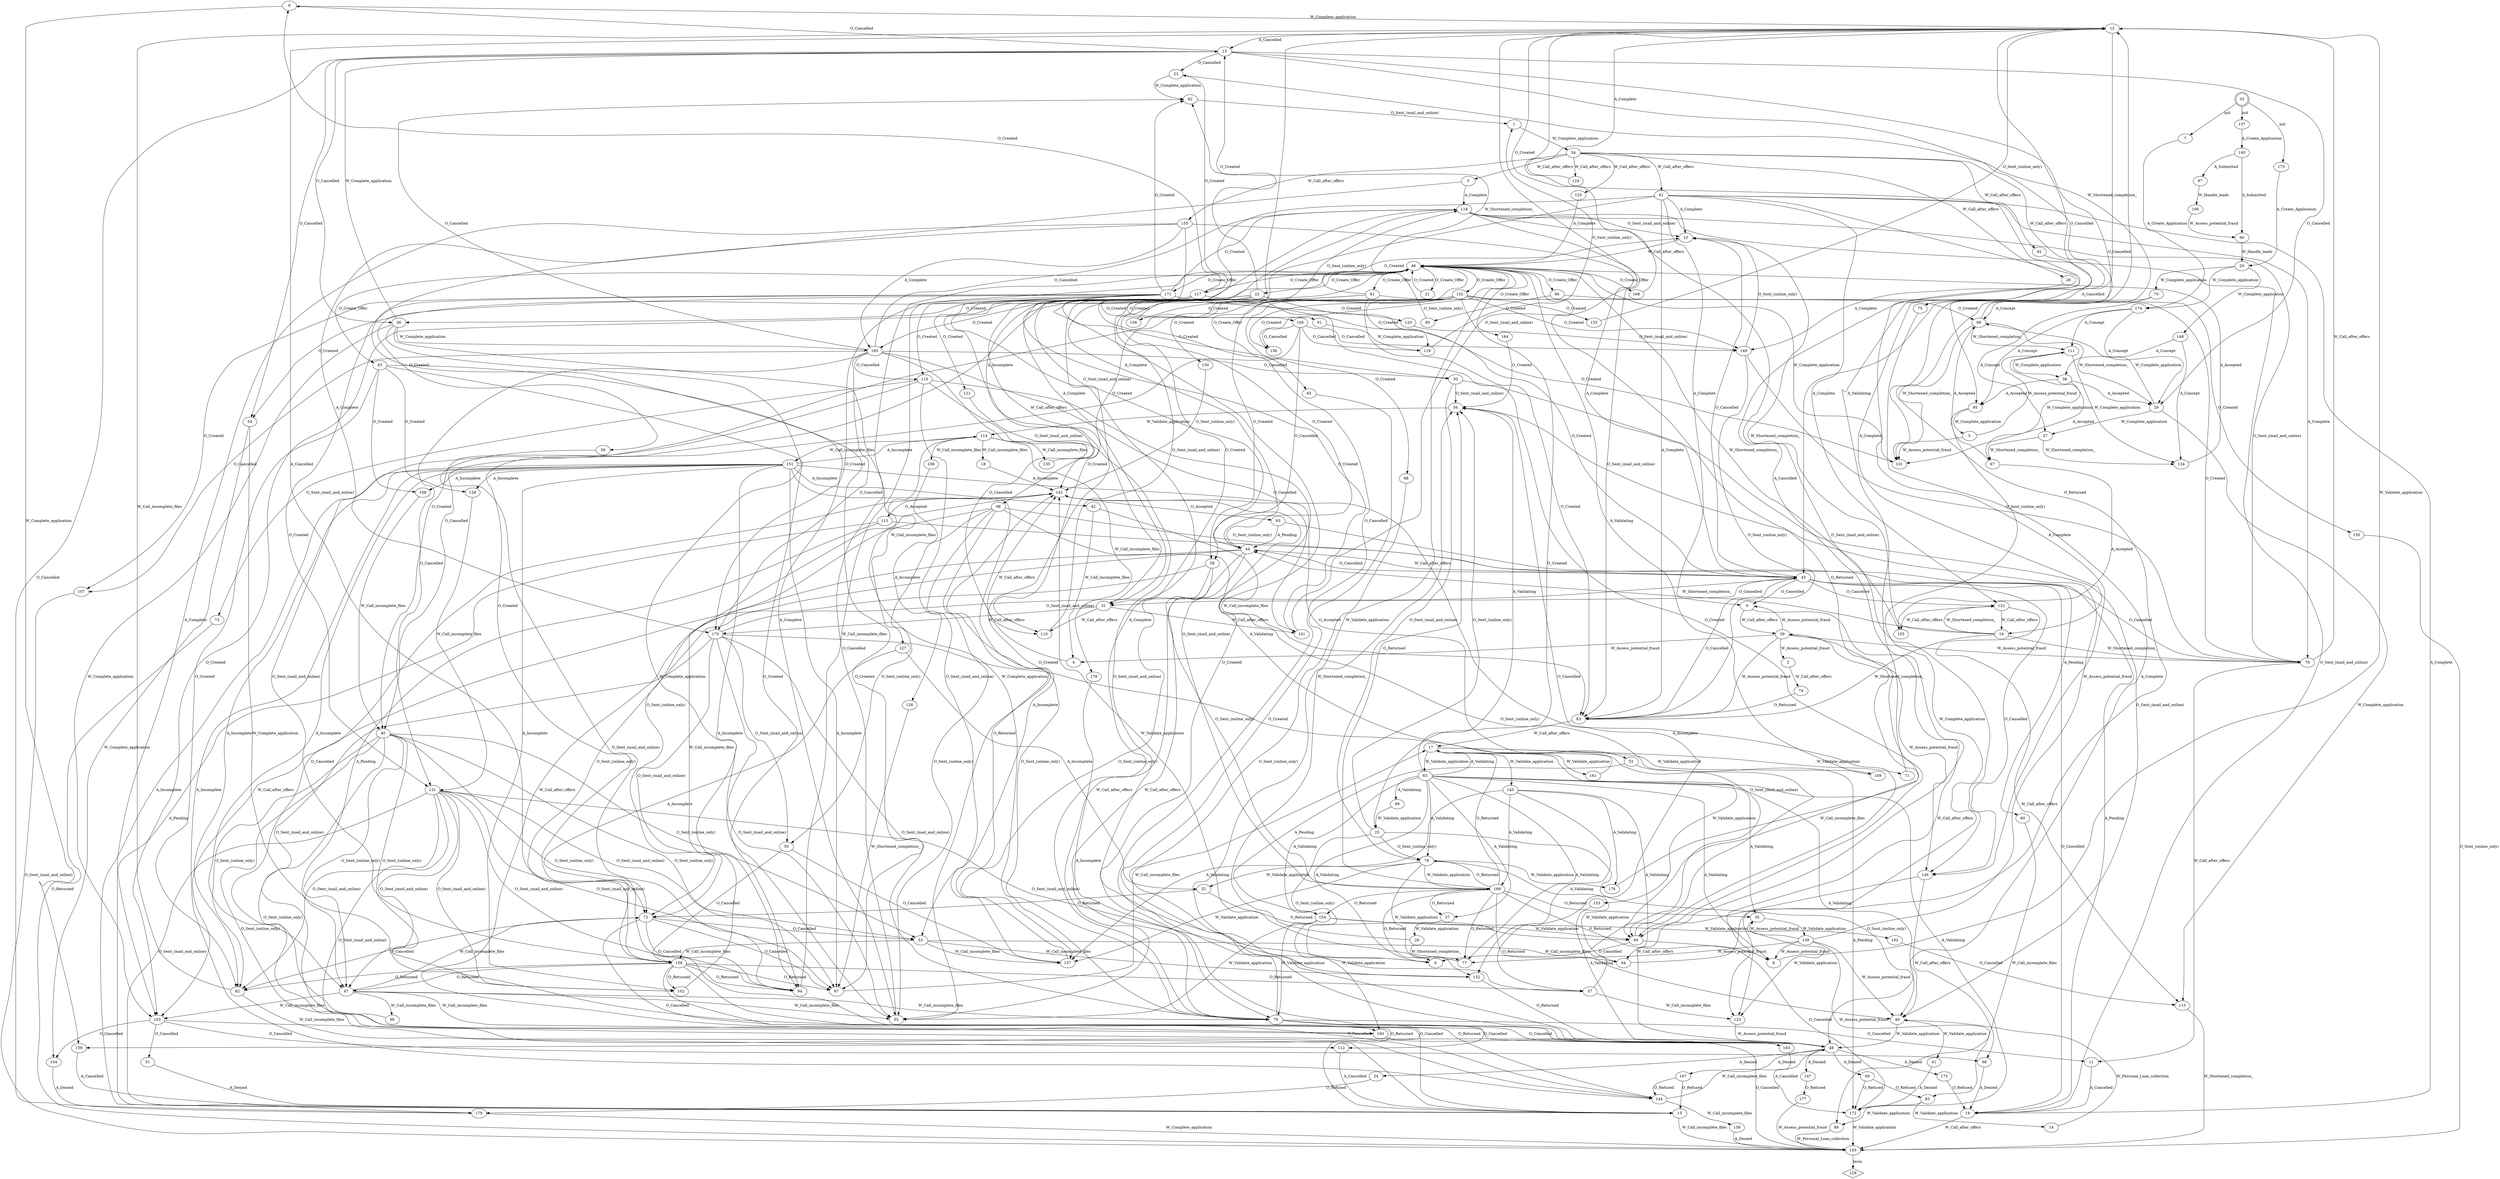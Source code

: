 strict digraph  {
0;
1;
2;
3;
4;
5;
6;
7;
8;
9;
10;
11;
12;
13;
14;
15;
16;
17;
18;
19;
20;
21;
22;
23;
24;
25;
26;
27;
28;
29;
30;
31;
32;
33 [shape=doublecircle];
34;
35;
36;
37;
38;
39;
40;
41;
42;
43;
44;
45;
46;
47;
48;
49;
50;
51;
52;
53;
54;
55;
56;
57;
58;
59;
60;
61;
62;
63;
64;
65;
66;
67;
68;
69;
70;
71;
72;
73;
74;
75;
76;
77;
78;
79;
80;
81;
82;
83;
84;
85;
86;
87;
88;
89;
90;
91;
92;
93;
94;
95;
96;
97;
98;
99;
100;
101;
102;
103;
104;
105;
106;
107;
108;
109;
110;
111;
112;
113;
114;
115;
116;
117;
118;
119;
120;
121;
122;
123;
124;
125;
126;
127;
128;
129 [shape=diamond];
130;
131;
132;
133;
134;
135;
136;
137;
138;
139;
140;
141;
142;
143;
144;
145;
146;
147;
148;
149;
150;
151;
152;
153;
154;
155;
156;
157;
158;
159;
160;
161;
162;
163;
164;
165;
166;
167;
168;
169;
170;
171;
172;
173;
174;
175;
176;
177;
178;
179;
0 -> 12  [label=W_Complete_application, weight=35];
0 -> 159  [label=W_Complete_application, weight=5];
1 -> 34  [label=W_Complete_application, weight=31362];
2 -> 74  [label=W_Call_after_offers, weight=1];
3 -> 170  [label=A_Complete, weight=1];
3 -> 118  [label=A_Complete, weight=38];
4 -> 142  [label=W_Call_after_offers, weight=2];
5 -> 111  [label=W_Assess_potential_fraud, weight=8];
5 -> 101  [label=W_Assess_potential_fraud, weight=4];
6 -> 46  [label=W_Validate_application, weight=104];
7 -> 174  [label=A_Create_Application, weight=3389];
8 -> 12  [label=W_Validate_application, weight=78];
9 -> 39  [label=W_Call_after_offers, weight=3];
9 -> 123  [label=W_Call_after_offers, weight=15];
10 -> 46  [label=W_Call_after_offers, weight=3931];
11 -> 19  [label=A_Cancelled, weight=103];
12 -> 45  [label=A_Cancelled, weight=9205];
12 -> 72  [label=A_Cancelled, weight=882];
12 -> 13  [label=A_Cancelled, weight=96];
12 -> 84  [label=A_Cancelled, weight=87];
13 -> 101  [label=O_Cancelled, weight=15];
13 -> 54  [label=O_Cancelled, weight=1];
13 -> 0  [label=O_Cancelled, weight=6];
13 -> 36  [label=O_Cancelled, weight=1];
13 -> 23  [label=O_Cancelled, weight=5];
13 -> 95  [label=O_Cancelled, weight=1];
13 -> 29  [label=O_Cancelled, weight=2];
13 -> 179  [label=O_Cancelled, weight=94];
14 -> 49  [label=W_Personal_Loan_collection, weight=1];
15 -> 143  [label=W_Call_incomplete_files, weight=4676];
16 -> 83  [label=W_Shortened_completion_, weight=27];
16 -> 122  [label=W_Shortened_completion_, weight=19];
16 -> 76  [label=W_Shortened_completion_, weight=17];
16 -> 44  [label=W_Shortened_completion_, weight=1];
16 -> 10  [label=W_Shortened_completion_, weight=4];
17 -> 161  [label=W_Validate_application, weight=198];
17 -> 153  [label=W_Validate_application, weight=12];
17 -> 71  [label=W_Validate_application, weight=6];
17 -> 109  [label=W_Validate_application, weight=2];
17 -> 145  [label=W_Validate_application, weight=20673];
17 -> 63  [label=W_Validate_application, weight=17925];
18 -> 142  [label=A_Incomplete, weight=19];
19 -> 143  [label=W_Call_after_offers, weight=9457];
20 -> 174  [label=W_Complete_application, weight=18875];
20 -> 148  [label=W_Complete_application, weight=9231];
20 -> 70  [label=W_Complete_application, weight=14];
21 -> 46  [label=O_Created, weight=3887];
22 -> 100  [label=O_Created, weight=11];
22 -> 45  [label=O_Created, weight=9];
22 -> 79  [label=O_Created, weight=8];
22 -> 55  [label=O_Created, weight=308];
22 -> 103  [label=O_Created, weight=10];
22 -> 13  [label=O_Created, weight=24];
22 -> 72  [label=O_Created, weight=3];
22 -> 84  [label=O_Created, weight=1];
22 -> 165  [label=O_Created, weight=330];
23 -> 62  [label=W_Complete_application, weight=596];
24 -> 179  [label=O_Refused, weight=25];
25 -> 56  [label="O_Sent_(online_only)", weight=22];
25 -> 78  [label="O_Sent_(online_only)", weight=3];
25 -> 49  [label="O_Sent_(online_only)", weight=2];
25 -> 6  [label="O_Sent_(online_only)", weight=1];
26 -> 56  [label=W_Shortened_completion_, weight=1];
26 -> 77  [label=W_Shortened_completion_, weight=1];
27 -> 134  [label=W_Shortened_completion_, weight=28];
27 -> 67  [label=W_Shortened_completion_, weight=1];
28 -> 149  [label=A_Complete, weight=2];
29 -> 27  [label=W_Complete_application, weight=17];
29 -> 66  [label=W_Complete_application, weight=6];
29 -> 113  [label=W_Complete_application, weight=2];
30 -> 56  [label="O_Sent_(mail_and_online)", weight=42];
30 -> 78  [label="O_Sent_(mail_and_online)", weight=1];
30 -> 49  [label="O_Sent_(mail_and_online)", weight=2];
31 -> 141  [label=W_Call_after_offers, weight=1];
31 -> 170  [label=W_Call_after_offers, weight=1];
31 -> 118  [label=W_Call_after_offers, weight=10];
31 -> 110  [label=W_Call_after_offers, weight=2];
32 -> 72  [label=O_Returned, weight=1];
32 -> 84  [label=O_Returned, weight=1];
33 -> 173  [label=init, weight=7697];
33 -> 137  [label=init, weight=20423];
33 -> 7  [label=init, weight=3389];
34 -> 124  [label=W_Call_after_offers, weight=57];
34 -> 75  [label=W_Call_after_offers, weight=15];
34 -> 92  [label=W_Call_after_offers, weight=45];
34 -> 3  [label=W_Call_after_offers, weight=39];
34 -> 28  [label=W_Call_after_offers, weight=2];
34 -> 61  [label=W_Call_after_offers, weight=30396];
34 -> 155  [label=W_Call_after_offers, weight=287];
34 -> 125  [label=W_Call_after_offers, weight=521];
35 -> 123  [label=W_Validate_application, weight=82];
35 -> 139  [label=W_Validate_application, weight=166];
36 -> 79  [label=W_Complete_application, weight=3];
36 -> 55  [label=W_Complete_application, weight=46];
36 -> 13  [label=W_Complete_application, weight=5];
36 -> 103  [label=W_Complete_application, weight=1];
36 -> 165  [label=W_Complete_application, weight=1];
37 -> 26  [label=W_Validate_application, weight=2];
38 -> 29  [label=A_Accepted, weight=1];
38 -> 101  [label=A_Accepted, weight=1533];
38 -> 95  [label=A_Accepted, weight=4];
39 -> 83  [label=W_Assess_potential_fraud, weight=7];
39 -> 2  [label=W_Assess_potential_fraud, weight=1];
39 -> 4  [label=W_Assess_potential_fraud, weight=1];
39 -> 9  [label=W_Assess_potential_fraud, weight=1];
39 -> 76  [label=W_Assess_potential_fraud, weight=1];
39 -> 146  [label=W_Assess_potential_fraud, weight=1];
40 -> 53  [label="O_Sent_(online_only)", weight=147];
40 -> 102  [label="O_Sent_(online_only)", weight=5];
40 -> 47  [label="O_Sent_(online_only)", weight=4];
40 -> 82  [label="O_Sent_(online_only)", weight=57];
40 -> 94  [label="O_Sent_(online_only)", weight=44];
40 -> 144  [label="O_Sent_(online_only)", weight=2];
40 -> 15  [label="O_Sent_(online_only)", weight=4];
40 -> 87  [label="O_Sent_(online_only)", weight=605];
41 -> 172  [label=A_Denied, weight=2];
42 -> 4  [label=W_Call_incomplete_files, weight=1];
42 -> 83  [label=W_Call_incomplete_files, weight=4];
43 -> 108  [label=O_Created, weight=9];
43 -> 82  [label=O_Created, weight=1];
43 -> 94  [label=O_Created, weight=3];
43 -> 128  [label=O_Created, weight=4];
43 -> 87  [label=O_Created, weight=11];
44 -> 45  [label=W_Call_after_offers, weight=22];
44 -> 79  [label=W_Call_after_offers, weight=80];
44 -> 55  [label=W_Call_after_offers, weight=102];
44 -> 103  [label=W_Call_after_offers, weight=3];
44 -> 160  [label=W_Call_after_offers, weight=1];
45 -> 31  [label=O_Cancelled, weight=1];
45 -> 19  [label=O_Cancelled, weight=9204];
45 -> 10  [label=O_Cancelled, weight=46];
45 -> 83  [label=O_Cancelled, weight=320];
45 -> 122  [label=O_Cancelled, weight=2];
45 -> 44  [label=O_Cancelled, weight=2];
45 -> 9  [label=O_Cancelled, weight=1];
45 -> 76  [label=O_Cancelled, weight=81];
45 -> 146  [label=O_Cancelled, weight=2];
46 -> 117  [label=O_Create_Offer, weight=722];
46 -> 21  [label=O_Create_Offer, weight=3887];
46 -> 22  [label=O_Create_Offer, weight=704];
46 -> 168  [label=O_Create_Offer, weight=79];
46 -> 81  [label=O_Create_Offer, weight=46];
46 -> 152  [label=O_Create_Offer, weight=1895];
46 -> 65  [label=O_Create_Offer, weight=18];
46 -> 171  [label=O_Create_Offer, weight=35604];
46 -> 164  [label=O_Create_Offer, weight=9];
46 -> 43  [label=O_Create_Offer, weight=28];
46 -> 86  [label=O_Create_Offer, weight=3];
47 -> 79  [label=W_Call_incomplete_files, weight=40];
47 -> 55  [label=W_Call_incomplete_files, weight=44];
47 -> 103  [label=W_Call_incomplete_files, weight=10];
47 -> 160  [label=W_Call_incomplete_files, weight=1423];
47 -> 72  [label=W_Call_incomplete_files, weight=11];
47 -> 96  [label=W_Call_incomplete_files, weight=1];
48 -> 147  [label=A_Denied, weight=102];
48 -> 167  [label=A_Denied, weight=195];
48 -> 69  [label=A_Denied, weight=3289];
48 -> 24  [label=A_Denied, weight=25];
48 -> 175  [label=A_Denied, weight=109];
49 -> 48  [label=W_Validate_application, weight=3252];
49 -> 41  [label=W_Validate_application, weight=2];
50 -> 157  [label=O_Cancelled, weight=1];
50 -> 158  [label=O_Cancelled, weight=2];
51 -> 15  [label=A_Denied, weight=10];
52 -> 172  [label=A_Pending, weight=9279];
52 -> 154  [label=A_Pending, weight=3012];
53 -> 132  [label=W_Call_incomplete_files, weight=1];
53 -> 157  [label=W_Call_incomplete_files, weight=112];
53 -> 158  [label=W_Call_incomplete_files, weight=607];
53 -> 64  [label=W_Call_incomplete_files, weight=1];
54 -> 48  [label=W_Complete_application, weight=8];
54 -> 104  [label=W_Complete_application, weight=1];
55 -> 46  [label=O_Cancelled, weight=688];
56 -> 114  [label=W_Validate_application, weight=23052];
57 -> 39  [label=W_Call_incomplete_files, weight=9];
57 -> 123  [label=W_Call_incomplete_files, weight=4];
58 -> 169  [label="O_Sent_(online_only)", weight=11];
58 -> 157  [label="O_Sent_(online_only)", weight=13];
58 -> 158  [label="O_Sent_(online_only)", weight=98];
59 -> 48  [label="O_Sent_(mail_and_online)", weight=8];
60 -> 89  [label=W_Call_incomplete_files, weight=1];
61 -> 31  [label=A_Complete, weight=2];
61 -> 19  [label=A_Complete, weight=30];
61 -> 10  [label=A_Complete, weight=3609];
61 -> 9  [label=A_Complete, weight=16];
61 -> 83  [label=A_Complete, weight=18513];
61 -> 122  [label=A_Complete, weight=5];
61 -> 76  [label=A_Complete, weight=7960];
61 -> 44  [label=A_Complete, weight=182];
61 -> 146  [label=A_Complete, weight=79];
62 -> 1  [label="O_Sent_(mail_and_online)", weight=30912];
63 -> 77  [label=A_Validating, weight=6937];
63 -> 78  [label=A_Validating, weight=870];
63 -> 35  [label=A_Validating, weight=74];
63 -> 56  [label=A_Validating, weight=8882];
63 -> 37  [label=A_Validating, weight=1];
63 -> 172  [label=A_Validating, weight=3];
63 -> 49  [label=A_Validating, weight=1069];
63 -> 8  [label=A_Validating, weight=28];
63 -> 6  [label=A_Validating, weight=49];
63 -> 154  [label=A_Validating, weight=7];
63 -> 99  [label=A_Validating, weight=1];
63 -> 17  [label=A_Validating, weight=4];
64 -> 12  [label=O_Returned, weight=4];
65 -> 48  [label=O_Created, weight=18];
66 -> 29  [label=W_Shortened_completion_, weight=3];
66 -> 101  [label=W_Shortened_completion_, weight=4];
66 -> 111  [label=W_Shortened_completion_, weight=4];
66 -> 23  [label=W_Shortened_completion_, weight=1];
67 -> 105  [label=A_Accepted, weight=2];
67 -> 66  [label=A_Accepted, weight=3];
68 -> 19  [label=A_Denied, weight=9];
69 -> 85  [label=O_Refused, weight=1];
69 -> 172  [label=O_Refused, weight=3288];
70 -> 27  [label=A_Concept, weight=12];
70 -> 66  [label=A_Concept, weight=2];
71 -> 12  [label=A_Validating, weight=6];
72 -> 53  [label=O_Cancelled, weight=2];
72 -> 82  [label=O_Cancelled, weight=7];
72 -> 94  [label=O_Cancelled, weight=3];
72 -> 15  [label=O_Cancelled, weight=882];
72 -> 87  [label=O_Cancelled, weight=26];
73 -> 143  [label=O_Returned, weight=1];
74 -> 83  [label=O_Returned, weight=1];
75 -> 48  [label=A_Complete, weight=15];
76 -> 11  [label=W_Call_after_offers, weight=10];
76 -> 12  [label=W_Call_after_offers, weight=8529];
77 -> 142  [label=W_Validate_application, weight=11738];
78 -> 157  [label=W_Validate_application, weight=340];
78 -> 169  [label=W_Validate_application, weight=559];
78 -> 176  [label=W_Validate_application, weight=1];
78 -> 32  [label=W_Validate_application, weight=1];
78 -> 132  [label=W_Validate_application, weight=21];
78 -> 64  [label=W_Validate_application, weight=1];
79 -> 11  [label=O_Cancelled, weight=93];
79 -> 12  [label=O_Cancelled, weight=22];
79 -> 159  [label=O_Cancelled, weight=9];
79 -> 112  [label=O_Cancelled, weight=39];
79 -> 163  [label=O_Cancelled, weight=3];
80 -> 62  [label=W_Shortened_completion_, weight=2];
81 -> 31  [label=O_Created, weight=11];
81 -> 83  [label=O_Created, weight=25];
81 -> 76  [label=O_Created, weight=5];
81 -> 44  [label=O_Created, weight=1];
81 -> 10  [label=O_Created, weight=4];
82 -> 112  [label=W_Call_incomplete_files, weight=2];
82 -> 12  [label=W_Call_incomplete_files, weight=869];
83 -> 17  [label=W_Call_after_offers, weight=21880];
84 -> 56  [label=O_Cancelled, weight=13];
84 -> 172  [label=O_Cancelled, weight=87];
84 -> 6  [label=O_Cancelled, weight=1];
85 -> 89  [label=W_Validate_application, weight=1];
85 -> 14  [label=W_Validate_application, weight=1];
86 -> 80  [label=O_Created, weight=2];
86 -> 66  [label=O_Created, weight=1];
87 -> 17  [label=W_Call_incomplete_files, weight=16929];
88 -> 48  [label="O_Sent_(online_only)", weight=1];
89 -> 143  [label=W_Personal_Loan_collection, weight=2];
90 -> 20  [label=W_Handle_leads, weight=20423];
91 -> 119  [label=W_Complete_application, weight=16];
92 -> 16  [label=A_Complete, weight=45];
93 -> 19  [label=A_Pending, weight=1];
93 -> 44  [label=A_Pending, weight=1];
94 -> 46  [label=W_Call_incomplete_files, weight=1819];
95 -> 5  [label=W_Complete_application, weight=12];
95 -> 123  [label=W_Complete_application, weight=1];
96 -> 142  [label=O_Cancelled, weight=1];
97 -> 166  [label=W_Handle_leads, weight=22];
98 -> 45  [label="O_Sent_(online_only)", weight=2];
98 -> 79  [label="O_Sent_(online_only)", weight=2];
98 -> 55  [label="O_Sent_(online_only)", weight=8];
98 -> 72  [label="O_Sent_(online_only)", weight=12];
98 -> 84  [label="O_Sent_(online_only)", weight=2];
98 -> 50  [label="O_Sent_(online_only)", weight=1];
99 -> 25  [label=W_Validate_application, weight=1];
100 -> 136  [label=O_Cancelled, weight=1];
100 -> 149  [label=O_Cancelled, weight=2];
100 -> 119  [label=O_Cancelled, weight=1];
100 -> 58  [label=O_Cancelled, weight=3];
100 -> 40  [label=O_Cancelled, weight=4];
101 -> 46  [label=W_Complete_application, weight=1575];
102 -> 142  [label=W_Call_incomplete_files, weight=4783];
103 -> 51  [label=O_Cancelled, weight=10];
103 -> 48  [label=O_Cancelled, weight=1];
103 -> 104  [label=O_Cancelled, weight=10];
103 -> 68  [label=O_Cancelled, weight=8];
104 -> 179  [label=A_Denied, weight=11];
105 -> 46  [label=W_Shortened_completion_, weight=3];
106 -> 126  [label=A_Incomplete, weight=1];
107 -> 143  [label="O_Sent_(mail_and_online)", weight=15];
108 -> 40  [label=W_Call_incomplete_files, weight=15];
109 -> 46  [label=A_Validating, weight=2];
110 -> 46  [label="O_Sent_(mail_and_online)", weight=406];
111 -> 134  [label=W_Complete_application, weight=21098];
111 -> 67  [label=W_Complete_application, weight=4];
111 -> 38  [label=W_Complete_application, weight=1147];
112 -> 15  [label=A_Cancelled, weight=41];
113 -> 143  [label=W_Shortened_completion_, weight=5];
114 -> 18  [label=W_Call_incomplete_files, weight=19];
114 -> 106  [label=W_Call_incomplete_files, weight=1];
114 -> 151  [label=W_Call_incomplete_files, weight=22277];
114 -> 127  [label=W_Call_incomplete_files, weight=746];
114 -> 135  [label=W_Call_incomplete_files, weight=3];
114 -> 178  [label=W_Call_incomplete_files, weight=9];
115 -> 15  [label=A_Pending, weight=3511];
115 -> 47  [label=A_Pending, weight=1423];
115 -> 60  [label=A_Pending, weight=1];
116 -> 157  [label="O_Sent_(mail_and_online)", weight=7];
116 -> 158  [label="O_Sent_(mail_and_online)", weight=84];
116 -> 169  [label="O_Sent_(mail_and_online)", weight=7];
116 -> 73  [label="O_Sent_(mail_and_online)", weight=1];
116 -> 132  [label="O_Sent_(mail_and_online)", weight=1];
117 -> 54  [label=O_Created, weight=8];
117 -> 101  [label=O_Created, weight=19];
117 -> 91  [label=O_Created, weight=16];
117 -> 36  [label=O_Created, weight=55];
117 -> 0  [label=O_Created, weight=34];
117 -> 23  [label=O_Created, weight=590];
118 -> 19  [label="O_Sent_(mail_and_online)", weight=1];
118 -> 10  [label="O_Sent_(mail_and_online)", weight=247];
118 -> 83  [label="O_Sent_(mail_and_online)", weight=2736];
118 -> 76  [label="O_Sent_(mail_and_online)", weight=443];
118 -> 44  [label="O_Sent_(mail_and_online)", weight=21];
118 -> 146  [label="O_Sent_(mail_and_online)", weight=3];
119 -> 1  [label="O_Sent_(online_only)", weight=450];
120 -> 149  [label="O_Sent_(mail_and_online)", weight=1];
121 -> 142  [label="O_Sent_(mail_and_online)", weight=1];
122 -> 16  [label=W_Call_after_offers, weight=23];
122 -> 105  [label=W_Call_after_offers, weight=1];
122 -> 113  [label=W_Call_after_offers, weight=2];
123 -> 48  [label=W_Assess_potential_fraud, weight=102];
124 -> 12  [label=A_Complete, weight=57];
125 -> 46  [label=A_Complete, weight=521];
126 -> 87  [label=W_Shortened_completion_, weight=1];
127 -> 158  [label=A_Incomplete, weight=745];
127 -> 32  [label=A_Incomplete, weight=1];
128 -> 131  [label=W_Call_incomplete_files, weight=8];
130 -> 142  [label="O_Sent_(online_only)", weight=3];
131 -> 53  [label="O_Sent_(mail_and_online)", weight=150];
131 -> 102  [label="O_Sent_(mail_and_online)", weight=3];
131 -> 57  [label="O_Sent_(mail_and_online)", weight=1];
131 -> 47  [label="O_Sent_(mail_and_online)", weight=3];
131 -> 82  [label="O_Sent_(mail_and_online)", weight=49];
131 -> 94  [label="O_Sent_(mail_and_online)", weight=22];
131 -> 144  [label="O_Sent_(mail_and_online)", weight=2];
131 -> 15  [label="O_Sent_(mail_and_online)", weight=4];
131 -> 87  [label="O_Sent_(mail_and_online)", weight=514];
132 -> 48  [label=O_Returned, weight=25];
133 -> 12  [label="O_Sent_(online_only)", weight=45];
134 -> 46  [label=A_Accepted, weight=29966];
135 -> 46  [label=A_Incomplete, weight=3];
136 -> 46  [label="O_Sent_(online_only)", weight=88];
137 -> 140  [label=A_Create_Application, weight=20423];
138 -> 143  [label=A_Denied, weight=1];
139 -> 77  [label=W_Assess_potential_fraud, weight=16];
139 -> 35  [label=W_Assess_potential_fraud, weight=7];
139 -> 56  [label=W_Assess_potential_fraud, weight=91];
139 -> 49  [label=W_Assess_potential_fraud, weight=50];
139 -> 8  [label=W_Assess_potential_fraud, weight=1];
139 -> 85  [label=W_Assess_potential_fraud, weight=1];
140 -> 97  [label=A_Submitted, weight=22];
140 -> 90  [label=A_Submitted, weight=20401];
141 -> 12  [label="O_Sent_(mail_and_online)", weight=546];
142 -> 52  [label=O_Accepted, weight=12291];
142 -> 115  [label=O_Accepted, weight=4935];
142 -> 93  [label=O_Accepted, weight=2];
143 -> 129  [label=term, weight=31509];
144 -> 138  [label=W_Call_incomplete_files, weight=1];
144 -> 48  [label=W_Call_incomplete_files, weight=185];
145 -> 157  [label=A_Validating, weight=10];
145 -> 169  [label=A_Validating, weight=20658];
145 -> 132  [label=A_Validating, weight=2];
145 -> 176  [label=A_Validating, weight=1];
145 -> 64  [label=A_Validating, weight=2];
146 -> 68  [label=W_Call_after_offers, weight=1];
146 -> 48  [label=W_Call_after_offers, weight=84];
147 -> 177  [label=O_Refused, weight=102];
148 -> 134  [label=A_Concept, weight=8840];
148 -> 38  [label=A_Concept, weight=391];
149 -> 76  [label="O_Sent_(online_only)", weight=32];
149 -> 83  [label="O_Sent_(online_only)", weight=247];
149 -> 10  [label="O_Sent_(online_only)", weight=21];
150 -> 143  [label="O_Sent_(online_only)", weight=8];
151 -> 53  [label=A_Incomplete, weight=422];
151 -> 102  [label=A_Incomplete, weight=4761];
151 -> 57  [label=A_Incomplete, weight=10];
151 -> 108  [label=A_Incomplete, weight=6];
151 -> 82  [label=A_Incomplete, weight=737];
151 -> 94  [label=A_Incomplete, weight=1701];
151 -> 144  [label=A_Incomplete, weight=178];
151 -> 47  [label=A_Incomplete, weight=97];
151 -> 128  [label=A_Incomplete, weight=4];
151 -> 15  [label=A_Incomplete, weight=29];
151 -> 114  [label=A_Incomplete, weight=3];
151 -> 42  [label=A_Incomplete, weight=5];
151 -> 87  [label=A_Incomplete, weight=14324];
152 -> 136  [label=O_Created, weight=87];
152 -> 88  [label=O_Created, weight=1];
152 -> 156  [label=O_Created, weight=1];
152 -> 149  [label=O_Created, weight=295];
152 -> 150  [label=O_Created, weight=8];
152 -> 119  [label=O_Created, weight=433];
152 -> 58  [label=O_Created, weight=119];
152 -> 133  [label=O_Created, weight=45];
152 -> 25  [label=O_Created, weight=27];
152 -> 40  [label=O_Created, weight=849];
152 -> 130  [label=O_Created, weight=3];
152 -> 98  [label=O_Created, weight=27];
153 -> 48  [label=A_Validating, weight=12];
154 -> 79  [label=W_Validate_application, weight=3];
154 -> 55  [label=W_Validate_application, weight=3];
154 -> 160  [label=W_Validate_application, weight=3011];
154 -> 162  [label=W_Validate_application, weight=1];
154 -> 84  [label=W_Validate_application, weight=8];
155 -> 45  [label=A_Complete, weight=149];
155 -> 79  [label=A_Complete, weight=9];
155 -> 55  [label=A_Complete, weight=123];
155 -> 103  [label=A_Complete, weight=5];
155 -> 165  [label=A_Complete, weight=1];
156 -> 118  [label="O_Sent_(online_only)", weight=1];
157 -> 142  [label=O_Returned, weight=483];
158 -> 102  [label=O_Returned, weight=14];
158 -> 57  [label=O_Returned, weight=2];
158 -> 82  [label=O_Returned, weight=20];
158 -> 94  [label=O_Returned, weight=46];
158 -> 144  [label=O_Returned, weight=3];
158 -> 47  [label=O_Returned, weight=2];
158 -> 15  [label=O_Returned, weight=1];
158 -> 87  [label=O_Returned, weight=1448];
159 -> 179  [label=A_Cancelled, weight=14];
160 -> 143  [label=O_Cancelled, weight=4436];
161 -> 142  [label=A_Validating, weight=198];
162 -> 113  [label=O_Cancelled, weight=1];
163 -> 172  [label=A_Cancelled, weight=3];
164 -> 56  [label=O_Created, weight=9];
165 -> 107  [label=O_Cancelled, weight=1];
165 -> 118  [label=O_Cancelled, weight=132];
165 -> 141  [label=O_Cancelled, weight=6];
165 -> 170  [label=O_Cancelled, weight=1];
165 -> 110  [label=O_Cancelled, weight=8];
165 -> 131  [label=O_Cancelled, weight=2];
165 -> 62  [label=O_Cancelled, weight=179];
165 -> 116  [label=O_Cancelled, weight=1];
165 -> 30  [label=O_Cancelled, weight=2];
166 -> 90  [label=W_Assess_potential_fraud, weight=22];
167 -> 15  [label=O_Refused, weight=194];
167 -> 144  [label=O_Refused, weight=1];
168 -> 12  [label=O_Created, weight=79];
169 -> 77  [label=O_Returned, weight=4784];
169 -> 78  [label=O_Returned, weight=49];
169 -> 35  [label=O_Returned, weight=167];
169 -> 56  [label=O_Returned, weight=13992];
169 -> 37  [label=O_Returned, weight=1];
169 -> 6  [label=O_Returned, weight=53];
169 -> 49  [label=O_Returned, weight=2130];
169 -> 8  [label=O_Returned, weight=49];
169 -> 154  [label=O_Returned, weight=7];
169 -> 17  [label=O_Returned, weight=3];
170 -> 45  [label="O_Sent_(mail_and_online)", weight=272];
170 -> 79  [label="O_Sent_(mail_and_online)", weight=21];
170 -> 55  [label="O_Sent_(mail_and_online)", weight=54];
170 -> 160  [label="O_Sent_(mail_and_online)", weight=1];
170 -> 72  [label="O_Sent_(mail_and_online)", weight=11];
170 -> 84  [label="O_Sent_(mail_and_online)", weight=2];
170 -> 50  [label="O_Sent_(mail_and_online)", weight=2];
171 -> 107  [label=O_Created, weight=14];
171 -> 118  [label=O_Created, weight=3270];
171 -> 170  [label=O_Created, weight=360];
171 -> 141  [label=O_Created, weight=539];
171 -> 120  [label=O_Created, weight=1];
171 -> 110  [label=O_Created, weight=396];
171 -> 59  [label=O_Created, weight=8];
171 -> 121  [label=O_Created, weight=1];
171 -> 131  [label=O_Created, weight=738];
171 -> 62  [label=O_Created, weight=30135];
171 -> 116  [label=O_Created, weight=99];
171 -> 30  [label=O_Created, weight=43];
172 -> 143  [label=W_Validate_application, weight=12662];
173 -> 20  [label=A_Create_Application, weight=7697];
174 -> 111  [label=A_Concept, weight=22237];
174 -> 29  [label=A_Concept, weight=19];
174 -> 95  [label=A_Concept, weight=8];
175 -> 19  [label=O_Refused, weight=109];
176 -> 46  [label=O_Returned, weight=2];
177 -> 143  [label=W_Assess_potential_fraud, weight=102];
178 -> 48  [label=A_Incomplete, weight=9];
179 -> 143  [label=W_Complete_application, weight=144];
}
